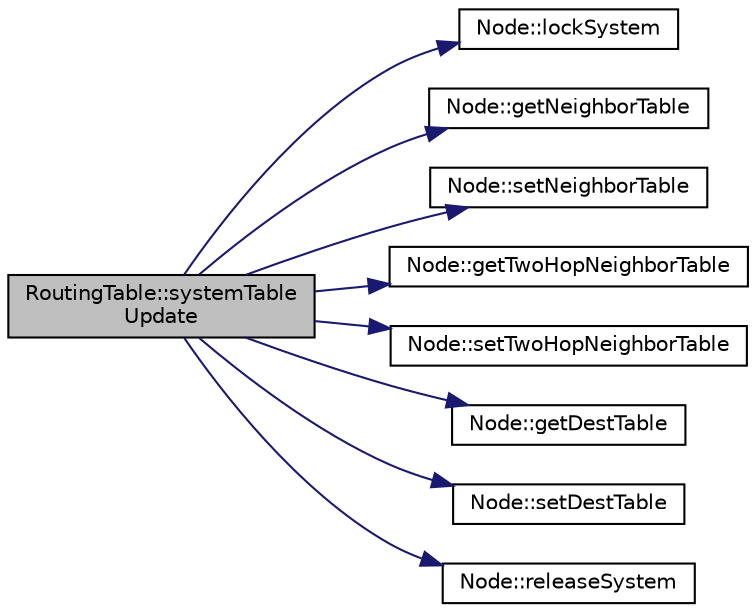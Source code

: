 digraph "RoutingTable::systemTableUpdate"
{
  edge [fontname="Helvetica",fontsize="10",labelfontname="Helvetica",labelfontsize="10"];
  node [fontname="Helvetica",fontsize="10",shape=record];
  rankdir="LR";
  Node1 [label="RoutingTable::systemTable\lUpdate",height=0.2,width=0.4,color="black", fillcolor="grey75", style="filled" fontcolor="black"];
  Node1 -> Node2 [color="midnightblue",fontsize="10",style="solid",fontname="Helvetica"];
  Node2 [label="Node::lockSystem",height=0.2,width=0.4,color="black", fillcolor="white", style="filled",URL="$class_node.html#a79a25194ec26d719794fdf6645b8a7ed",tooltip="lock the mutex for every routing table for kernel update "];
  Node1 -> Node3 [color="midnightblue",fontsize="10",style="solid",fontname="Helvetica"];
  Node3 [label="Node::getNeighborTable",height=0.2,width=0.4,color="black", fillcolor="white", style="filled",URL="$class_node.html#a95376381e1dc22a1d9cafaf22b52f45e",tooltip="Allow you to get your Neighbor routing Table. "];
  Node1 -> Node4 [color="midnightblue",fontsize="10",style="solid",fontname="Helvetica"];
  Node4 [label="Node::setNeighborTable",height=0.2,width=0.4,color="black", fillcolor="white", style="filled",URL="$class_node.html#ac8189b0ae8cb211d63a981fdc84039d9",tooltip="Replace the neighbor table by a new one. "];
  Node1 -> Node5 [color="midnightblue",fontsize="10",style="solid",fontname="Helvetica"];
  Node5 [label="Node::getTwoHopNeighborTable",height=0.2,width=0.4,color="black", fillcolor="white", style="filled",URL="$class_node.html#a959a5f7a4936533c8d9023a4a1bd2d84",tooltip="Allow you to get your TwoHopNeighbor routing Table. "];
  Node1 -> Node6 [color="midnightblue",fontsize="10",style="solid",fontname="Helvetica"];
  Node6 [label="Node::setTwoHopNeighborTable",height=0.2,width=0.4,color="black", fillcolor="white", style="filled",URL="$class_node.html#af8d88f1c91c70d20738a5f8fba68ed68",tooltip="Replace the two hop neighbor table by a new one. "];
  Node1 -> Node7 [color="midnightblue",fontsize="10",style="solid",fontname="Helvetica"];
  Node7 [label="Node::getDestTable",height=0.2,width=0.4,color="black", fillcolor="white", style="filled",URL="$class_node.html#a53430713fceee7e1d69b49e941d8e031",tooltip="Allow you to get the dest routing table which regroup every route with a metric &gt;2. "];
  Node1 -> Node8 [color="midnightblue",fontsize="10",style="solid",fontname="Helvetica"];
  Node8 [label="Node::setDestTable",height=0.2,width=0.4,color="black", fillcolor="white", style="filled",URL="$class_node.html#ab0aa44bfeb88af1640b91633b82a98e1",tooltip="Replace the Dest routing table by a new one. "];
  Node1 -> Node9 [color="midnightblue",fontsize="10",style="solid",fontname="Helvetica"];
  Node9 [label="Node::releaseSystem",height=0.2,width=0.4,color="black", fillcolor="white", style="filled",URL="$class_node.html#a15c8e948da9f892766b262522b094619",tooltip="unlock the mutex for every routing table when kernel update is done. "];
}

